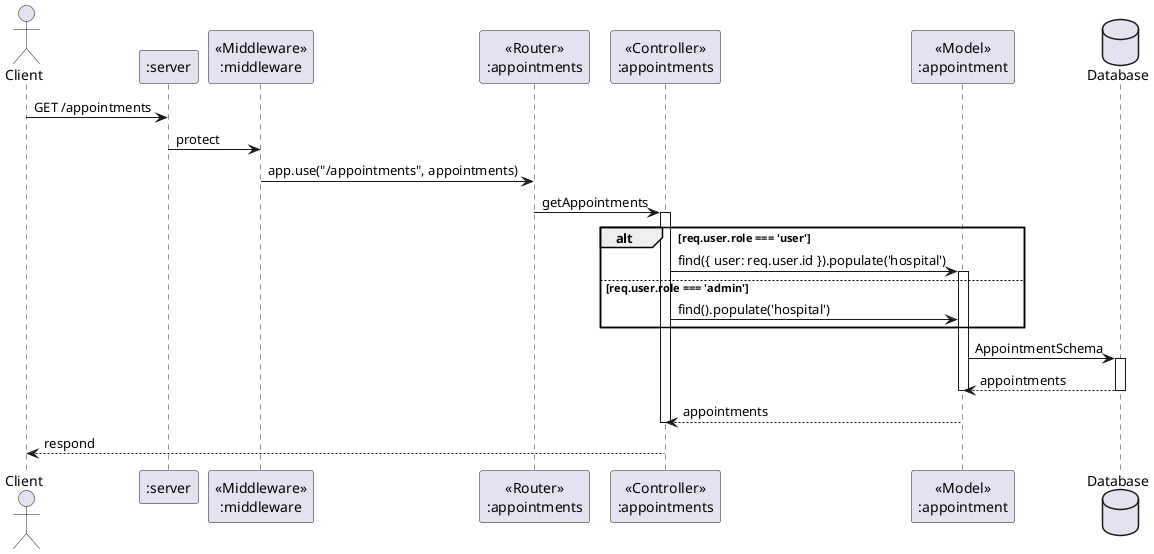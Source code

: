 @startuml GET /appointments
actor       Client       as client
participant ":server" as server 
participant "<<Middleware>>\n:middleware" as middleware 
participant "<<Router>>\n:appointments" as appointments_router 
participant "<<Controller>>\n:appointments" as appointments_con 
participant "<<Model>>\n:appointment" as appointments_model 
database Database as db

client -> server : GET /appointments

server -> middleware : protect
middleware -> appointments_router  : app.use("/appointments", appointments)
appointments_router -> appointments_con : getAppointments
activate appointments_con
    
    alt req.user.role === 'user'
        appointments_con -> appointments_model : find({ user: req.user.id }).populate('hospital')
        activate appointments_model
    else req.user.role === 'admin'
        appointments_con -> appointments_model : find().populate('hospital')
    end

    appointments_model -> db : AppointmentSchema
        activate db
        db --> appointments_model : appointments
        deactivate db
    deactivate appointments_model
    appointments_model --> appointments_con : appointments
deactivate appointments_con

appointments_con --> client :respond
@enduml